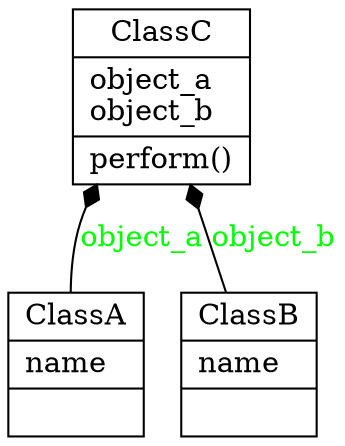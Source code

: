 digraph "classes" {
rankdir=BT
charset="utf-8"
"sample.ClassA" [color="black", fontcolor="black", label="{ClassA|name\l|}", shape="record", style="solid"];
"sample.ClassB" [color="black", fontcolor="black", label="{ClassB|name\l|}", shape="record", style="solid"];
"sample.ClassC" [color="black", fontcolor="black", label="{ClassC|object_a\lobject_b\l|perform()\l}", shape="record", style="solid"];
"sample.ClassA" -> "sample.ClassC" [arrowhead="diamond", arrowtail="none", fontcolor="green", label="object_a", style="solid"];
"sample.ClassB" -> "sample.ClassC" [arrowhead="diamond", arrowtail="none", fontcolor="green", label="object_b", style="solid"];
}
